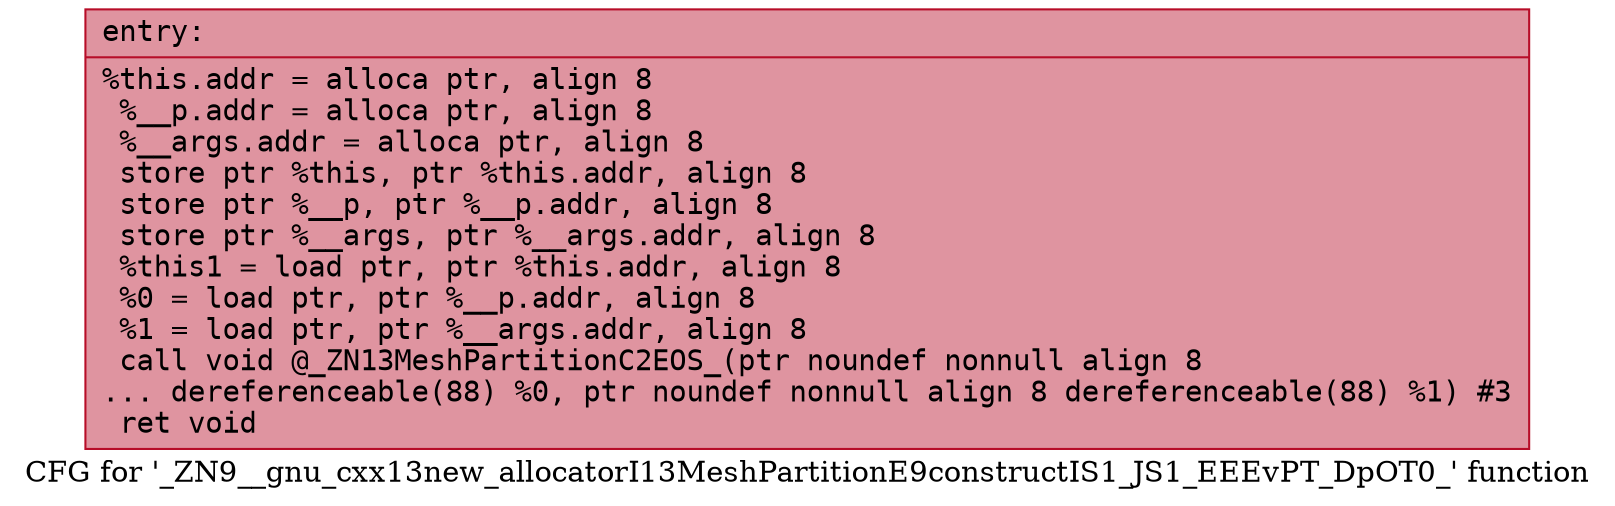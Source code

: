 digraph "CFG for '_ZN9__gnu_cxx13new_allocatorI13MeshPartitionE9constructIS1_JS1_EEEvPT_DpOT0_' function" {
	label="CFG for '_ZN9__gnu_cxx13new_allocatorI13MeshPartitionE9constructIS1_JS1_EEEvPT_DpOT0_' function";

	Node0x55dab4828b60 [shape=record,color="#b70d28ff", style=filled, fillcolor="#b70d2870" fontname="Courier",label="{entry:\l|  %this.addr = alloca ptr, align 8\l  %__p.addr = alloca ptr, align 8\l  %__args.addr = alloca ptr, align 8\l  store ptr %this, ptr %this.addr, align 8\l  store ptr %__p, ptr %__p.addr, align 8\l  store ptr %__args, ptr %__args.addr, align 8\l  %this1 = load ptr, ptr %this.addr, align 8\l  %0 = load ptr, ptr %__p.addr, align 8\l  %1 = load ptr, ptr %__args.addr, align 8\l  call void @_ZN13MeshPartitionC2EOS_(ptr noundef nonnull align 8\l... dereferenceable(88) %0, ptr noundef nonnull align 8 dereferenceable(88) %1) #3\l  ret void\l}"];
}
